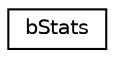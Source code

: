 digraph G
{
  edge [fontname="Helvetica",fontsize="10",labelfontname="Helvetica",labelfontsize="10"];
  node [fontname="Helvetica",fontsize="10",shape=record];
  rankdir=LR;
  Node1 [label="bStats",height=0.2,width=0.4,color="black", fillcolor="white", style="filled",URL="$d8/d43/structbStats.html"];
}
